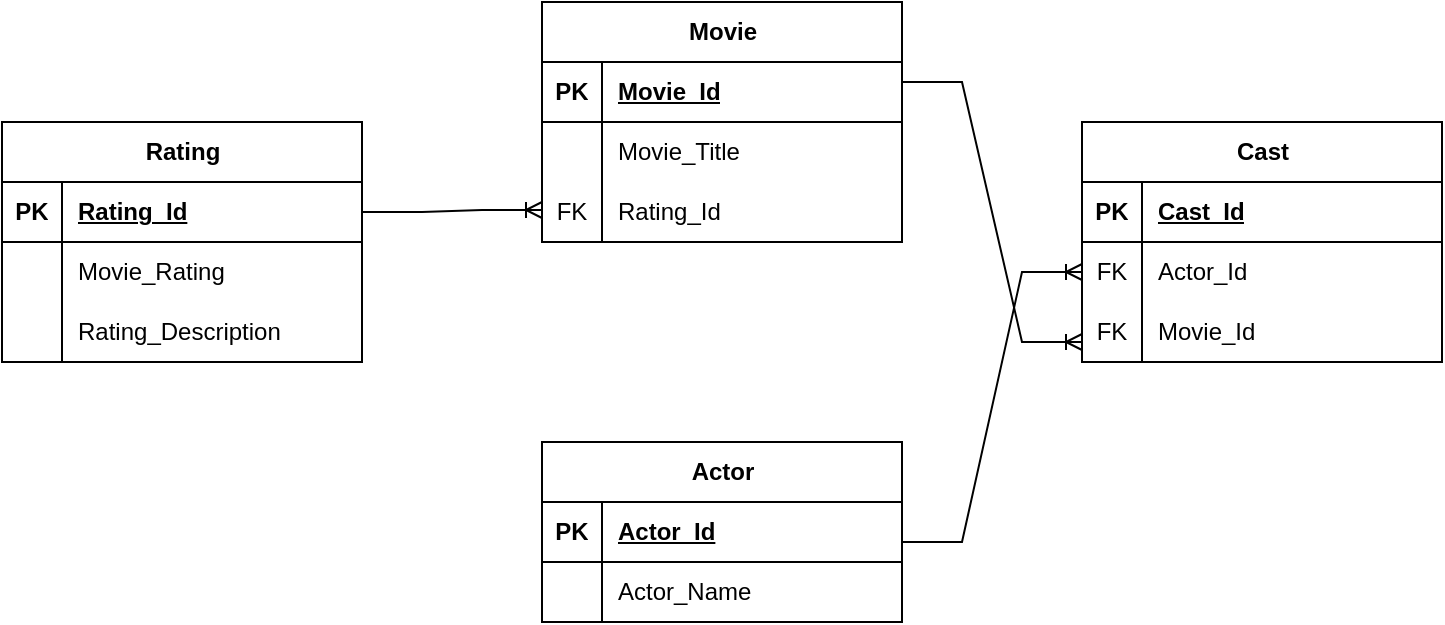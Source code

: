 <mxfile version="20.7.4" type="device" pages="2"><diagram id="2LFgY-o3Pl9jLR0I4NZH" name="Page-1"><mxGraphModel dx="1434" dy="1936" grid="1" gridSize="10" guides="1" tooltips="1" connect="1" arrows="1" fold="1" page="1" pageScale="1" pageWidth="850" pageHeight="1100" math="0" shadow="0"><root><mxCell id="0"/><mxCell id="1" parent="0"/><mxCell id="nMGweJKx_s3uhgnjc8X6-481" value="Movie" style="shape=table;startSize=30;container=1;collapsible=1;childLayout=tableLayout;fixedRows=1;rowLines=0;fontStyle=1;align=center;resizeLast=1;strokeColor=default;fontFamily=Helvetica;fontSize=12;fontColor=default;fillColor=none;html=1;" parent="1" vertex="1"><mxGeometry x="340" y="-740" width="180" height="120" as="geometry"/></mxCell><mxCell id="nMGweJKx_s3uhgnjc8X6-482" value="" style="shape=tableRow;horizontal=0;startSize=0;swimlaneHead=0;swimlaneBody=0;fillColor=none;collapsible=0;dropTarget=0;points=[[0,0.5],[1,0.5]];portConstraint=eastwest;top=0;left=0;right=0;bottom=1;strokeColor=default;fontFamily=Helvetica;fontSize=12;fontColor=default;html=1;" parent="nMGweJKx_s3uhgnjc8X6-481" vertex="1"><mxGeometry y="30" width="180" height="30" as="geometry"/></mxCell><mxCell id="nMGweJKx_s3uhgnjc8X6-483" value="PK" style="shape=partialRectangle;connectable=0;fillColor=none;top=0;left=0;bottom=0;right=0;fontStyle=1;overflow=hidden;strokeColor=default;fontFamily=Helvetica;fontSize=12;fontColor=default;html=1;" parent="nMGweJKx_s3uhgnjc8X6-482" vertex="1"><mxGeometry width="30" height="30" as="geometry"><mxRectangle width="30" height="30" as="alternateBounds"/></mxGeometry></mxCell><mxCell id="nMGweJKx_s3uhgnjc8X6-484" value="Movie_Id" style="shape=partialRectangle;connectable=0;fillColor=none;top=0;left=0;bottom=0;right=0;align=left;spacingLeft=6;fontStyle=5;overflow=hidden;strokeColor=default;fontFamily=Helvetica;fontSize=12;fontColor=default;html=1;" parent="nMGweJKx_s3uhgnjc8X6-482" vertex="1"><mxGeometry x="30" width="150" height="30" as="geometry"><mxRectangle width="150" height="30" as="alternateBounds"/></mxGeometry></mxCell><mxCell id="nMGweJKx_s3uhgnjc8X6-485" value="" style="shape=tableRow;horizontal=0;startSize=0;swimlaneHead=0;swimlaneBody=0;fillColor=none;collapsible=0;dropTarget=0;points=[[0,0.5],[1,0.5]];portConstraint=eastwest;top=0;left=0;right=0;bottom=0;strokeColor=default;fontFamily=Helvetica;fontSize=12;fontColor=default;html=1;" parent="nMGweJKx_s3uhgnjc8X6-481" vertex="1"><mxGeometry y="60" width="180" height="30" as="geometry"/></mxCell><mxCell id="nMGweJKx_s3uhgnjc8X6-486" value="" style="shape=partialRectangle;connectable=0;fillColor=none;top=0;left=0;bottom=0;right=0;editable=1;overflow=hidden;strokeColor=default;fontFamily=Helvetica;fontSize=12;fontColor=default;html=1;" parent="nMGweJKx_s3uhgnjc8X6-485" vertex="1"><mxGeometry width="30" height="30" as="geometry"><mxRectangle width="30" height="30" as="alternateBounds"/></mxGeometry></mxCell><mxCell id="nMGweJKx_s3uhgnjc8X6-487" value="Movie_Title" style="shape=partialRectangle;connectable=0;fillColor=none;top=0;left=0;bottom=0;right=0;align=left;spacingLeft=6;overflow=hidden;strokeColor=default;fontFamily=Helvetica;fontSize=12;fontColor=default;html=1;" parent="nMGweJKx_s3uhgnjc8X6-485" vertex="1"><mxGeometry x="30" width="150" height="30" as="geometry"><mxRectangle width="150" height="30" as="alternateBounds"/></mxGeometry></mxCell><mxCell id="nMGweJKx_s3uhgnjc8X6-491" value="" style="shape=tableRow;horizontal=0;startSize=0;swimlaneHead=0;swimlaneBody=0;fillColor=none;collapsible=0;dropTarget=0;points=[[0,0.5],[1,0.5]];portConstraint=eastwest;top=0;left=0;right=0;bottom=0;strokeColor=default;fontFamily=Helvetica;fontSize=12;fontColor=default;html=1;" parent="nMGweJKx_s3uhgnjc8X6-481" vertex="1"><mxGeometry y="90" width="180" height="30" as="geometry"/></mxCell><mxCell id="nMGweJKx_s3uhgnjc8X6-492" value="FK" style="shape=partialRectangle;connectable=0;fillColor=none;top=0;left=0;bottom=0;right=0;editable=1;overflow=hidden;strokeColor=default;fontFamily=Helvetica;fontSize=12;fontColor=default;html=1;" parent="nMGweJKx_s3uhgnjc8X6-491" vertex="1"><mxGeometry width="30" height="30" as="geometry"><mxRectangle width="30" height="30" as="alternateBounds"/></mxGeometry></mxCell><mxCell id="nMGweJKx_s3uhgnjc8X6-493" value="Rating_Id" style="shape=partialRectangle;connectable=0;fillColor=none;top=0;left=0;bottom=0;right=0;align=left;spacingLeft=6;overflow=hidden;strokeColor=default;fontFamily=Helvetica;fontSize=12;fontColor=default;html=1;" parent="nMGweJKx_s3uhgnjc8X6-491" vertex="1"><mxGeometry x="30" width="150" height="30" as="geometry"><mxRectangle width="150" height="30" as="alternateBounds"/></mxGeometry></mxCell><mxCell id="nMGweJKx_s3uhgnjc8X6-500" value="Rating" style="shape=table;startSize=30;container=1;collapsible=1;childLayout=tableLayout;fixedRows=1;rowLines=0;fontStyle=1;align=center;resizeLast=1;strokeColor=default;fontFamily=Helvetica;fontSize=12;fontColor=default;fillColor=none;html=1;" parent="1" vertex="1"><mxGeometry x="70" y="-680" width="180" height="120" as="geometry"/></mxCell><mxCell id="nMGweJKx_s3uhgnjc8X6-501" value="" style="shape=tableRow;horizontal=0;startSize=0;swimlaneHead=0;swimlaneBody=0;fillColor=none;collapsible=0;dropTarget=0;points=[[0,0.5],[1,0.5]];portConstraint=eastwest;top=0;left=0;right=0;bottom=1;strokeColor=default;fontFamily=Helvetica;fontSize=12;fontColor=default;html=1;" parent="nMGweJKx_s3uhgnjc8X6-500" vertex="1"><mxGeometry y="30" width="180" height="30" as="geometry"/></mxCell><mxCell id="nMGweJKx_s3uhgnjc8X6-502" value="PK" style="shape=partialRectangle;connectable=0;fillColor=none;top=0;left=0;bottom=0;right=0;fontStyle=1;overflow=hidden;strokeColor=default;fontFamily=Helvetica;fontSize=12;fontColor=default;html=1;" parent="nMGweJKx_s3uhgnjc8X6-501" vertex="1"><mxGeometry width="30" height="30" as="geometry"><mxRectangle width="30" height="30" as="alternateBounds"/></mxGeometry></mxCell><mxCell id="nMGweJKx_s3uhgnjc8X6-503" value="Rating_Id" style="shape=partialRectangle;connectable=0;fillColor=none;top=0;left=0;bottom=0;right=0;align=left;spacingLeft=6;fontStyle=5;overflow=hidden;strokeColor=default;fontFamily=Helvetica;fontSize=12;fontColor=default;html=1;" parent="nMGweJKx_s3uhgnjc8X6-501" vertex="1"><mxGeometry x="30" width="150" height="30" as="geometry"><mxRectangle width="150" height="30" as="alternateBounds"/></mxGeometry></mxCell><mxCell id="nMGweJKx_s3uhgnjc8X6-504" value="" style="shape=tableRow;horizontal=0;startSize=0;swimlaneHead=0;swimlaneBody=0;fillColor=none;collapsible=0;dropTarget=0;points=[[0,0.5],[1,0.5]];portConstraint=eastwest;top=0;left=0;right=0;bottom=0;strokeColor=default;fontFamily=Helvetica;fontSize=12;fontColor=default;html=1;" parent="nMGweJKx_s3uhgnjc8X6-500" vertex="1"><mxGeometry y="60" width="180" height="30" as="geometry"/></mxCell><mxCell id="nMGweJKx_s3uhgnjc8X6-505" value="" style="shape=partialRectangle;connectable=0;fillColor=none;top=0;left=0;bottom=0;right=0;editable=1;overflow=hidden;strokeColor=default;fontFamily=Helvetica;fontSize=12;fontColor=default;html=1;" parent="nMGweJKx_s3uhgnjc8X6-504" vertex="1"><mxGeometry width="30" height="30" as="geometry"><mxRectangle width="30" height="30" as="alternateBounds"/></mxGeometry></mxCell><mxCell id="nMGweJKx_s3uhgnjc8X6-506" value="Movie_Rating" style="shape=partialRectangle;connectable=0;fillColor=none;top=0;left=0;bottom=0;right=0;align=left;spacingLeft=6;overflow=hidden;strokeColor=default;fontFamily=Helvetica;fontSize=12;fontColor=default;html=1;" parent="nMGweJKx_s3uhgnjc8X6-504" vertex="1"><mxGeometry x="30" width="150" height="30" as="geometry"><mxRectangle width="150" height="30" as="alternateBounds"/></mxGeometry></mxCell><mxCell id="DklY5SLrT75CL_Xu3br6-7" style="shape=tableRow;horizontal=0;startSize=0;swimlaneHead=0;swimlaneBody=0;fillColor=none;collapsible=0;dropTarget=0;points=[[0,0.5],[1,0.5]];portConstraint=eastwest;top=0;left=0;right=0;bottom=0;strokeColor=default;fontFamily=Helvetica;fontSize=12;fontColor=default;html=1;" vertex="1" parent="nMGweJKx_s3uhgnjc8X6-500"><mxGeometry y="90" width="180" height="30" as="geometry"/></mxCell><mxCell id="DklY5SLrT75CL_Xu3br6-8" style="shape=partialRectangle;connectable=0;fillColor=none;top=0;left=0;bottom=0;right=0;editable=1;overflow=hidden;strokeColor=default;fontFamily=Helvetica;fontSize=12;fontColor=default;html=1;" vertex="1" parent="DklY5SLrT75CL_Xu3br6-7"><mxGeometry width="30" height="30" as="geometry"><mxRectangle width="30" height="30" as="alternateBounds"/></mxGeometry></mxCell><mxCell id="DklY5SLrT75CL_Xu3br6-9" value="Rating_Description" style="shape=partialRectangle;connectable=0;fillColor=none;top=0;left=0;bottom=0;right=0;align=left;spacingLeft=6;overflow=hidden;strokeColor=default;fontFamily=Helvetica;fontSize=12;fontColor=default;html=1;" vertex="1" parent="DklY5SLrT75CL_Xu3br6-7"><mxGeometry x="30" width="150" height="30" as="geometry"><mxRectangle width="150" height="30" as="alternateBounds"/></mxGeometry></mxCell><mxCell id="rwPrcoOE5ZmgTSc_wHCy-1" value="Actor" style="shape=table;startSize=30;container=1;collapsible=1;childLayout=tableLayout;fixedRows=1;rowLines=0;fontStyle=1;align=center;resizeLast=1;strokeColor=default;fontFamily=Helvetica;fontSize=12;fontColor=default;fillColor=none;html=1;" vertex="1" parent="1"><mxGeometry x="340" y="-520" width="180" height="90" as="geometry"/></mxCell><mxCell id="rwPrcoOE5ZmgTSc_wHCy-2" value="" style="shape=tableRow;horizontal=0;startSize=0;swimlaneHead=0;swimlaneBody=0;fillColor=none;collapsible=0;dropTarget=0;points=[[0,0.5],[1,0.5]];portConstraint=eastwest;top=0;left=0;right=0;bottom=1;strokeColor=default;fontFamily=Helvetica;fontSize=12;fontColor=default;html=1;" vertex="1" parent="rwPrcoOE5ZmgTSc_wHCy-1"><mxGeometry y="30" width="180" height="30" as="geometry"/></mxCell><mxCell id="rwPrcoOE5ZmgTSc_wHCy-3" value="PK" style="shape=partialRectangle;connectable=0;fillColor=none;top=0;left=0;bottom=0;right=0;fontStyle=1;overflow=hidden;strokeColor=default;fontFamily=Helvetica;fontSize=12;fontColor=default;html=1;" vertex="1" parent="rwPrcoOE5ZmgTSc_wHCy-2"><mxGeometry width="30" height="30" as="geometry"><mxRectangle width="30" height="30" as="alternateBounds"/></mxGeometry></mxCell><mxCell id="rwPrcoOE5ZmgTSc_wHCy-4" value="Actor_Id" style="shape=partialRectangle;connectable=0;fillColor=none;top=0;left=0;bottom=0;right=0;align=left;spacingLeft=6;fontStyle=5;overflow=hidden;strokeColor=default;fontFamily=Helvetica;fontSize=12;fontColor=default;html=1;" vertex="1" parent="rwPrcoOE5ZmgTSc_wHCy-2"><mxGeometry x="30" width="150" height="30" as="geometry"><mxRectangle width="150" height="30" as="alternateBounds"/></mxGeometry></mxCell><mxCell id="rwPrcoOE5ZmgTSc_wHCy-5" value="" style="shape=tableRow;horizontal=0;startSize=0;swimlaneHead=0;swimlaneBody=0;fillColor=none;collapsible=0;dropTarget=0;points=[[0,0.5],[1,0.5]];portConstraint=eastwest;top=0;left=0;right=0;bottom=0;strokeColor=default;fontFamily=Helvetica;fontSize=12;fontColor=default;html=1;" vertex="1" parent="rwPrcoOE5ZmgTSc_wHCy-1"><mxGeometry y="60" width="180" height="30" as="geometry"/></mxCell><mxCell id="rwPrcoOE5ZmgTSc_wHCy-6" value="" style="shape=partialRectangle;connectable=0;fillColor=none;top=0;left=0;bottom=0;right=0;editable=1;overflow=hidden;strokeColor=default;fontFamily=Helvetica;fontSize=12;fontColor=default;html=1;" vertex="1" parent="rwPrcoOE5ZmgTSc_wHCy-5"><mxGeometry width="30" height="30" as="geometry"><mxRectangle width="30" height="30" as="alternateBounds"/></mxGeometry></mxCell><mxCell id="rwPrcoOE5ZmgTSc_wHCy-7" value="Actor_Name" style="shape=partialRectangle;connectable=0;fillColor=none;top=0;left=0;bottom=0;right=0;align=left;spacingLeft=6;overflow=hidden;strokeColor=default;fontFamily=Helvetica;fontSize=12;fontColor=default;html=1;" vertex="1" parent="rwPrcoOE5ZmgTSc_wHCy-5"><mxGeometry x="30" width="150" height="30" as="geometry"><mxRectangle width="150" height="30" as="alternateBounds"/></mxGeometry></mxCell><mxCell id="rwPrcoOE5ZmgTSc_wHCy-11" value="Cast" style="shape=table;startSize=30;container=1;collapsible=1;childLayout=tableLayout;fixedRows=1;rowLines=0;fontStyle=1;align=center;resizeLast=1;strokeColor=default;fontFamily=Helvetica;fontSize=12;fontColor=default;fillColor=none;html=1;" vertex="1" parent="1"><mxGeometry x="610" y="-680" width="180" height="120" as="geometry"/></mxCell><mxCell id="rwPrcoOE5ZmgTSc_wHCy-12" value="" style="shape=tableRow;horizontal=0;startSize=0;swimlaneHead=0;swimlaneBody=0;fillColor=none;collapsible=0;dropTarget=0;points=[[0,0.5],[1,0.5]];portConstraint=eastwest;top=0;left=0;right=0;bottom=1;strokeColor=default;fontFamily=Helvetica;fontSize=12;fontColor=default;html=1;" vertex="1" parent="rwPrcoOE5ZmgTSc_wHCy-11"><mxGeometry y="30" width="180" height="30" as="geometry"/></mxCell><mxCell id="rwPrcoOE5ZmgTSc_wHCy-13" value="PK" style="shape=partialRectangle;connectable=0;fillColor=none;top=0;left=0;bottom=0;right=0;fontStyle=1;overflow=hidden;strokeColor=default;fontFamily=Helvetica;fontSize=12;fontColor=default;html=1;" vertex="1" parent="rwPrcoOE5ZmgTSc_wHCy-12"><mxGeometry width="30" height="30" as="geometry"><mxRectangle width="30" height="30" as="alternateBounds"/></mxGeometry></mxCell><mxCell id="rwPrcoOE5ZmgTSc_wHCy-14" value="Cast_Id" style="shape=partialRectangle;connectable=0;fillColor=none;top=0;left=0;bottom=0;right=0;align=left;spacingLeft=6;fontStyle=5;overflow=hidden;strokeColor=default;fontFamily=Helvetica;fontSize=12;fontColor=default;html=1;" vertex="1" parent="rwPrcoOE5ZmgTSc_wHCy-12"><mxGeometry x="30" width="150" height="30" as="geometry"><mxRectangle width="150" height="30" as="alternateBounds"/></mxGeometry></mxCell><mxCell id="rwPrcoOE5ZmgTSc_wHCy-15" value="" style="shape=tableRow;horizontal=0;startSize=0;swimlaneHead=0;swimlaneBody=0;fillColor=none;collapsible=0;dropTarget=0;points=[[0,0.5],[1,0.5]];portConstraint=eastwest;top=0;left=0;right=0;bottom=0;strokeColor=default;fontFamily=Helvetica;fontSize=12;fontColor=default;html=1;" vertex="1" parent="rwPrcoOE5ZmgTSc_wHCy-11"><mxGeometry y="60" width="180" height="30" as="geometry"/></mxCell><mxCell id="rwPrcoOE5ZmgTSc_wHCy-16" value="FK" style="shape=partialRectangle;connectable=0;fillColor=none;top=0;left=0;bottom=0;right=0;editable=1;overflow=hidden;strokeColor=default;fontFamily=Helvetica;fontSize=12;fontColor=default;html=1;" vertex="1" parent="rwPrcoOE5ZmgTSc_wHCy-15"><mxGeometry width="30" height="30" as="geometry"><mxRectangle width="30" height="30" as="alternateBounds"/></mxGeometry></mxCell><mxCell id="rwPrcoOE5ZmgTSc_wHCy-17" value="Actor_Id" style="shape=partialRectangle;connectable=0;fillColor=none;top=0;left=0;bottom=0;right=0;align=left;spacingLeft=6;overflow=hidden;strokeColor=default;fontFamily=Helvetica;fontSize=12;fontColor=default;html=1;" vertex="1" parent="rwPrcoOE5ZmgTSc_wHCy-15"><mxGeometry x="30" width="150" height="30" as="geometry"><mxRectangle width="150" height="30" as="alternateBounds"/></mxGeometry></mxCell><mxCell id="rwPrcoOE5ZmgTSc_wHCy-24" style="shape=tableRow;horizontal=0;startSize=0;swimlaneHead=0;swimlaneBody=0;fillColor=none;collapsible=0;dropTarget=0;points=[[0,0.5],[1,0.5]];portConstraint=eastwest;top=0;left=0;right=0;bottom=0;strokeColor=default;fontFamily=Helvetica;fontSize=12;fontColor=default;html=1;" vertex="1" parent="rwPrcoOE5ZmgTSc_wHCy-11"><mxGeometry y="90" width="180" height="30" as="geometry"/></mxCell><mxCell id="rwPrcoOE5ZmgTSc_wHCy-25" value="FK" style="shape=partialRectangle;connectable=0;fillColor=none;top=0;left=0;bottom=0;right=0;editable=1;overflow=hidden;strokeColor=default;fontFamily=Helvetica;fontSize=12;fontColor=default;html=1;" vertex="1" parent="rwPrcoOE5ZmgTSc_wHCy-24"><mxGeometry width="30" height="30" as="geometry"><mxRectangle width="30" height="30" as="alternateBounds"/></mxGeometry></mxCell><mxCell id="rwPrcoOE5ZmgTSc_wHCy-26" value="Movie_Id" style="shape=partialRectangle;connectable=0;fillColor=none;top=0;left=0;bottom=0;right=0;align=left;spacingLeft=6;overflow=hidden;strokeColor=default;fontFamily=Helvetica;fontSize=12;fontColor=default;html=1;" vertex="1" parent="rwPrcoOE5ZmgTSc_wHCy-24"><mxGeometry x="30" width="150" height="30" as="geometry"><mxRectangle width="150" height="30" as="alternateBounds"/></mxGeometry></mxCell><mxCell id="owz6mZjTrx61p3FQ9Z9I-1" value="" style="edgeStyle=entityRelationEdgeStyle;fontSize=12;html=1;endArrow=ERoneToMany;rounded=0;" edge="1" parent="1" source="nMGweJKx_s3uhgnjc8X6-501"><mxGeometry width="100" height="100" relative="1" as="geometry"><mxPoint x="250" y="-570" as="sourcePoint"/><mxPoint x="340" y="-636" as="targetPoint"/></mxGeometry></mxCell><mxCell id="owz6mZjTrx61p3FQ9Z9I-2" value="" style="edgeStyle=entityRelationEdgeStyle;fontSize=12;html=1;endArrow=ERoneToMany;rounded=0;entryX=0;entryY=0.5;entryDx=0;entryDy=0;" edge="1" parent="1" target="rwPrcoOE5ZmgTSc_wHCy-15"><mxGeometry width="100" height="100" relative="1" as="geometry"><mxPoint x="520" y="-470" as="sourcePoint"/><mxPoint x="620" y="-570" as="targetPoint"/></mxGeometry></mxCell><mxCell id="owz6mZjTrx61p3FQ9Z9I-3" value="" style="edgeStyle=entityRelationEdgeStyle;fontSize=12;html=1;endArrow=ERoneToMany;rounded=0;" edge="1" parent="1"><mxGeometry width="100" height="100" relative="1" as="geometry"><mxPoint x="520" y="-700" as="sourcePoint"/><mxPoint x="610" y="-570" as="targetPoint"/></mxGeometry></mxCell></root></mxGraphModel></diagram><diagram id="y24UNY7oQDy8GuFZisVA" name="Page-2"><mxGraphModel dx="1434" dy="1936" grid="1" gridSize="10" guides="1" tooltips="1" connect="1" arrows="1" fold="1" page="1" pageScale="1" pageWidth="850" pageHeight="1100" math="0" shadow="0"><root><mxCell id="0"/><mxCell id="1" parent="0"/><mxCell id="tWaIJiYoa8YOGAQO4o6a-1" value="Title" style="shape=table;startSize=30;container=1;collapsible=0;childLayout=tableLayout;fixedRows=1;rowLines=0;fontStyle=1;" vertex="1" parent="1"><mxGeometry x="80" y="-1080" width="180" height="1190" as="geometry"/></mxCell><mxCell id="tWaIJiYoa8YOGAQO4o6a-2" value="" style="shape=tableRow;horizontal=0;startSize=0;swimlaneHead=0;swimlaneBody=0;top=0;left=0;bottom=0;right=0;collapsible=0;dropTarget=0;fillColor=none;points=[[0,0.5],[1,0.5]];portConstraint=eastwest;" vertex="1" parent="tWaIJiYoa8YOGAQO4o6a-1"><mxGeometry y="30" width="180" height="30" as="geometry"/></mxCell><mxCell id="tWaIJiYoa8YOGAQO4o6a-3" value="1" style="shape=partialRectangle;html=1;whiteSpace=wrap;connectable=0;fillColor=none;top=0;left=0;bottom=0;right=0;overflow=hidden;pointerEvents=1;" vertex="1" parent="tWaIJiYoa8YOGAQO4o6a-2"><mxGeometry width="40" height="30" as="geometry"><mxRectangle width="40" height="30" as="alternateBounds"/></mxGeometry></mxCell><mxCell id="tWaIJiYoa8YOGAQO4o6a-4" value="Iron Man" style="shape=partialRectangle;html=1;whiteSpace=wrap;connectable=0;fillColor=none;top=0;left=0;bottom=0;right=0;align=left;spacingLeft=6;overflow=hidden;" vertex="1" parent="tWaIJiYoa8YOGAQO4o6a-2"><mxGeometry x="40" width="140" height="30" as="geometry"><mxRectangle width="140" height="30" as="alternateBounds"/></mxGeometry></mxCell><mxCell id="tWaIJiYoa8YOGAQO4o6a-5" value="" style="shape=tableRow;horizontal=0;startSize=0;swimlaneHead=0;swimlaneBody=0;top=0;left=0;bottom=0;right=0;collapsible=0;dropTarget=0;fillColor=none;points=[[0,0.5],[1,0.5]];portConstraint=eastwest;" vertex="1" parent="tWaIJiYoa8YOGAQO4o6a-1"><mxGeometry y="60" width="180" height="30" as="geometry"/></mxCell><mxCell id="tWaIJiYoa8YOGAQO4o6a-6" value="2" style="shape=partialRectangle;html=1;whiteSpace=wrap;connectable=0;fillColor=none;top=0;left=0;bottom=0;right=0;overflow=hidden;" vertex="1" parent="tWaIJiYoa8YOGAQO4o6a-5"><mxGeometry width="40" height="30" as="geometry"><mxRectangle width="40" height="30" as="alternateBounds"/></mxGeometry></mxCell><mxCell id="tWaIJiYoa8YOGAQO4o6a-7" value="The Incredible Hulk" style="shape=partialRectangle;html=1;whiteSpace=wrap;connectable=0;fillColor=none;top=0;left=0;bottom=0;right=0;align=left;spacingLeft=6;overflow=hidden;" vertex="1" parent="tWaIJiYoa8YOGAQO4o6a-5"><mxGeometry x="40" width="140" height="30" as="geometry"><mxRectangle width="140" height="30" as="alternateBounds"/></mxGeometry></mxCell><mxCell id="tWaIJiYoa8YOGAQO4o6a-8" value="" style="shape=tableRow;horizontal=0;startSize=0;swimlaneHead=0;swimlaneBody=0;top=0;left=0;bottom=0;right=0;collapsible=0;dropTarget=0;fillColor=none;points=[[0,0.5],[1,0.5]];portConstraint=eastwest;" vertex="1" parent="tWaIJiYoa8YOGAQO4o6a-1"><mxGeometry y="90" width="180" height="30" as="geometry"/></mxCell><mxCell id="tWaIJiYoa8YOGAQO4o6a-9" value="3" style="shape=partialRectangle;html=1;whiteSpace=wrap;connectable=0;fillColor=none;top=0;left=0;bottom=0;right=0;overflow=hidden;" vertex="1" parent="tWaIJiYoa8YOGAQO4o6a-8"><mxGeometry width="40" height="30" as="geometry"><mxRectangle width="40" height="30" as="alternateBounds"/></mxGeometry></mxCell><mxCell id="tWaIJiYoa8YOGAQO4o6a-10" value="Iron Man 2" style="shape=partialRectangle;html=1;whiteSpace=wrap;connectable=0;fillColor=none;top=0;left=0;bottom=0;right=0;align=left;spacingLeft=6;overflow=hidden;" vertex="1" parent="tWaIJiYoa8YOGAQO4o6a-8"><mxGeometry x="40" width="140" height="30" as="geometry"><mxRectangle width="140" height="30" as="alternateBounds"/></mxGeometry></mxCell><mxCell id="tWaIJiYoa8YOGAQO4o6a-11" value="" style="shape=tableRow;horizontal=0;startSize=0;swimlaneHead=0;swimlaneBody=0;top=0;left=0;bottom=0;right=0;collapsible=0;dropTarget=0;fillColor=none;points=[[0,0.5],[1,0.5]];portConstraint=eastwest;" vertex="1" parent="tWaIJiYoa8YOGAQO4o6a-1"><mxGeometry y="120" width="180" height="30" as="geometry"/></mxCell><mxCell id="tWaIJiYoa8YOGAQO4o6a-12" value="4" style="shape=partialRectangle;html=1;whiteSpace=wrap;connectable=0;fillColor=none;top=0;left=0;bottom=0;right=0;overflow=hidden;" vertex="1" parent="tWaIJiYoa8YOGAQO4o6a-11"><mxGeometry width="40" height="30" as="geometry"><mxRectangle width="40" height="30" as="alternateBounds"/></mxGeometry></mxCell><mxCell id="tWaIJiYoa8YOGAQO4o6a-13" value="Thor" style="shape=partialRectangle;html=1;whiteSpace=wrap;connectable=0;fillColor=none;top=0;left=0;bottom=0;right=0;align=left;spacingLeft=6;overflow=hidden;" vertex="1" parent="tWaIJiYoa8YOGAQO4o6a-11"><mxGeometry x="40" width="140" height="30" as="geometry"><mxRectangle width="140" height="30" as="alternateBounds"/></mxGeometry></mxCell><mxCell id="tWaIJiYoa8YOGAQO4o6a-14" value="" style="shape=tableRow;horizontal=0;startSize=0;swimlaneHead=0;swimlaneBody=0;top=0;left=0;bottom=0;right=0;collapsible=0;dropTarget=0;fillColor=none;points=[[0,0.5],[1,0.5]];portConstraint=eastwest;" vertex="1" parent="tWaIJiYoa8YOGAQO4o6a-1"><mxGeometry y="150" width="180" height="30" as="geometry"/></mxCell><mxCell id="tWaIJiYoa8YOGAQO4o6a-15" value="5" style="shape=partialRectangle;html=1;whiteSpace=wrap;connectable=0;fillColor=none;top=0;left=0;bottom=0;right=0;overflow=hidden;" vertex="1" parent="tWaIJiYoa8YOGAQO4o6a-14"><mxGeometry width="40" height="30" as="geometry"><mxRectangle width="40" height="30" as="alternateBounds"/></mxGeometry></mxCell><mxCell id="tWaIJiYoa8YOGAQO4o6a-16" value="Captain America: The First Avenger" style="shape=partialRectangle;html=1;whiteSpace=wrap;connectable=0;fillColor=none;top=0;left=0;bottom=0;right=0;align=left;spacingLeft=6;overflow=hidden;" vertex="1" parent="tWaIJiYoa8YOGAQO4o6a-14"><mxGeometry x="40" width="140" height="30" as="geometry"><mxRectangle width="140" height="30" as="alternateBounds"/></mxGeometry></mxCell><mxCell id="tWaIJiYoa8YOGAQO4o6a-17" value="" style="shape=tableRow;horizontal=0;startSize=0;swimlaneHead=0;swimlaneBody=0;top=0;left=0;bottom=0;right=0;collapsible=0;dropTarget=0;fillColor=none;points=[[0,0.5],[1,0.5]];portConstraint=eastwest;" vertex="1" parent="tWaIJiYoa8YOGAQO4o6a-1"><mxGeometry y="180" width="180" height="30" as="geometry"/></mxCell><mxCell id="tWaIJiYoa8YOGAQO4o6a-18" value="7" style="shape=partialRectangle;html=1;whiteSpace=wrap;connectable=0;fillColor=none;top=0;left=0;bottom=0;right=0;overflow=hidden;" vertex="1" parent="tWaIJiYoa8YOGAQO4o6a-17"><mxGeometry width="40" height="30" as="geometry"><mxRectangle width="40" height="30" as="alternateBounds"/></mxGeometry></mxCell><mxCell id="tWaIJiYoa8YOGAQO4o6a-19" value="The Avengers" style="shape=partialRectangle;html=1;whiteSpace=wrap;connectable=0;fillColor=none;top=0;left=0;bottom=0;right=0;align=left;spacingLeft=6;overflow=hidden;" vertex="1" parent="tWaIJiYoa8YOGAQO4o6a-17"><mxGeometry x="40" width="140" height="30" as="geometry"><mxRectangle width="140" height="30" as="alternateBounds"/></mxGeometry></mxCell><mxCell id="tWaIJiYoa8YOGAQO4o6a-20" value="" style="shape=tableRow;horizontal=0;startSize=0;swimlaneHead=0;swimlaneBody=0;top=0;left=0;bottom=0;right=0;collapsible=0;dropTarget=0;fillColor=none;points=[[0,0.5],[1,0.5]];portConstraint=eastwest;" vertex="1" parent="tWaIJiYoa8YOGAQO4o6a-1"><mxGeometry y="210" width="180" height="30" as="geometry"/></mxCell><mxCell id="tWaIJiYoa8YOGAQO4o6a-21" value="8" style="shape=partialRectangle;html=1;whiteSpace=wrap;connectable=0;fillColor=none;top=0;left=0;bottom=0;right=0;overflow=hidden;" vertex="1" parent="tWaIJiYoa8YOGAQO4o6a-20"><mxGeometry width="40" height="30" as="geometry"><mxRectangle width="40" height="30" as="alternateBounds"/></mxGeometry></mxCell><mxCell id="tWaIJiYoa8YOGAQO4o6a-22" value="Iron Man 3" style="shape=partialRectangle;html=1;whiteSpace=wrap;connectable=0;fillColor=none;top=0;left=0;bottom=0;right=0;align=left;spacingLeft=6;overflow=hidden;" vertex="1" parent="tWaIJiYoa8YOGAQO4o6a-20"><mxGeometry x="40" width="140" height="30" as="geometry"><mxRectangle width="140" height="30" as="alternateBounds"/></mxGeometry></mxCell><mxCell id="tWaIJiYoa8YOGAQO4o6a-23" value="" style="shape=tableRow;horizontal=0;startSize=0;swimlaneHead=0;swimlaneBody=0;top=0;left=0;bottom=0;right=0;collapsible=0;dropTarget=0;fillColor=none;points=[[0,0.5],[1,0.5]];portConstraint=eastwest;" vertex="1" parent="tWaIJiYoa8YOGAQO4o6a-1"><mxGeometry y="240" width="180" height="30" as="geometry"/></mxCell><mxCell id="tWaIJiYoa8YOGAQO4o6a-24" value="9" style="shape=partialRectangle;html=1;whiteSpace=wrap;connectable=0;fillColor=none;top=0;left=0;bottom=0;right=0;overflow=hidden;" vertex="1" parent="tWaIJiYoa8YOGAQO4o6a-23"><mxGeometry width="40" height="30" as="geometry"><mxRectangle width="40" height="30" as="alternateBounds"/></mxGeometry></mxCell><mxCell id="tWaIJiYoa8YOGAQO4o6a-25" value="Thor: The Dark World" style="shape=partialRectangle;html=1;whiteSpace=wrap;connectable=0;fillColor=none;top=0;left=0;bottom=0;right=0;align=left;spacingLeft=6;overflow=hidden;" vertex="1" parent="tWaIJiYoa8YOGAQO4o6a-23"><mxGeometry x="40" width="140" height="30" as="geometry"><mxRectangle width="140" height="30" as="alternateBounds"/></mxGeometry></mxCell><mxCell id="tWaIJiYoa8YOGAQO4o6a-26" value="" style="shape=tableRow;horizontal=0;startSize=0;swimlaneHead=0;swimlaneBody=0;top=0;left=0;bottom=0;right=0;collapsible=0;dropTarget=0;fillColor=none;points=[[0,0.5],[1,0.5]];portConstraint=eastwest;" vertex="1" parent="tWaIJiYoa8YOGAQO4o6a-1"><mxGeometry y="270" width="180" height="30" as="geometry"/></mxCell><mxCell id="tWaIJiYoa8YOGAQO4o6a-27" value="10" style="shape=partialRectangle;html=1;whiteSpace=wrap;connectable=0;fillColor=none;top=0;left=0;bottom=0;right=0;overflow=hidden;" vertex="1" parent="tWaIJiYoa8YOGAQO4o6a-26"><mxGeometry width="40" height="30" as="geometry"><mxRectangle width="40" height="30" as="alternateBounds"/></mxGeometry></mxCell><mxCell id="tWaIJiYoa8YOGAQO4o6a-28" value="Captain America: The Winter Soldier" style="shape=partialRectangle;html=1;whiteSpace=wrap;connectable=0;fillColor=none;top=0;left=0;bottom=0;right=0;align=left;spacingLeft=6;overflow=hidden;" vertex="1" parent="tWaIJiYoa8YOGAQO4o6a-26"><mxGeometry x="40" width="140" height="30" as="geometry"><mxRectangle width="140" height="30" as="alternateBounds"/></mxGeometry></mxCell><mxCell id="tWaIJiYoa8YOGAQO4o6a-29" value="" style="shape=tableRow;horizontal=0;startSize=0;swimlaneHead=0;swimlaneBody=0;top=0;left=0;bottom=0;right=0;collapsible=0;dropTarget=0;fillColor=none;points=[[0,0.5],[1,0.5]];portConstraint=eastwest;" vertex="1" parent="tWaIJiYoa8YOGAQO4o6a-1"><mxGeometry y="300" width="180" height="30" as="geometry"/></mxCell><mxCell id="tWaIJiYoa8YOGAQO4o6a-30" value="11" style="shape=partialRectangle;html=1;whiteSpace=wrap;connectable=0;fillColor=none;top=0;left=0;bottom=0;right=0;overflow=hidden;" vertex="1" parent="tWaIJiYoa8YOGAQO4o6a-29"><mxGeometry width="40" height="30" as="geometry"><mxRectangle width="40" height="30" as="alternateBounds"/></mxGeometry></mxCell><mxCell id="tWaIJiYoa8YOGAQO4o6a-31" value="The Guardians of the Galaxy" style="shape=partialRectangle;html=1;whiteSpace=wrap;connectable=0;fillColor=none;top=0;left=0;bottom=0;right=0;align=left;spacingLeft=6;overflow=hidden;" vertex="1" parent="tWaIJiYoa8YOGAQO4o6a-29"><mxGeometry x="40" width="140" height="30" as="geometry"><mxRectangle width="140" height="30" as="alternateBounds"/></mxGeometry></mxCell><mxCell id="tWaIJiYoa8YOGAQO4o6a-32" value="" style="shape=tableRow;horizontal=0;startSize=0;swimlaneHead=0;swimlaneBody=0;top=0;left=0;bottom=0;right=0;collapsible=0;dropTarget=0;fillColor=none;points=[[0,0.5],[1,0.5]];portConstraint=eastwest;" vertex="1" parent="tWaIJiYoa8YOGAQO4o6a-1"><mxGeometry y="330" width="180" height="30" as="geometry"/></mxCell><mxCell id="tWaIJiYoa8YOGAQO4o6a-33" value="12" style="shape=partialRectangle;html=1;whiteSpace=wrap;connectable=0;fillColor=none;top=0;left=0;bottom=0;right=0;overflow=hidden;" vertex="1" parent="tWaIJiYoa8YOGAQO4o6a-32"><mxGeometry width="40" height="30" as="geometry"><mxRectangle width="40" height="30" as="alternateBounds"/></mxGeometry></mxCell><mxCell id="tWaIJiYoa8YOGAQO4o6a-34" value="Avengers: Age of Ultron" style="shape=partialRectangle;html=1;whiteSpace=wrap;connectable=0;fillColor=none;top=0;left=0;bottom=0;right=0;align=left;spacingLeft=6;overflow=hidden;" vertex="1" parent="tWaIJiYoa8YOGAQO4o6a-32"><mxGeometry x="40" width="140" height="30" as="geometry"><mxRectangle width="140" height="30" as="alternateBounds"/></mxGeometry></mxCell><mxCell id="tWaIJiYoa8YOGAQO4o6a-35" value="" style="shape=tableRow;horizontal=0;startSize=0;swimlaneHead=0;swimlaneBody=0;top=0;left=0;bottom=0;right=0;collapsible=0;dropTarget=0;fillColor=none;points=[[0,0.5],[1,0.5]];portConstraint=eastwest;" vertex="1" parent="tWaIJiYoa8YOGAQO4o6a-1"><mxGeometry y="360" width="180" height="30" as="geometry"/></mxCell><mxCell id="tWaIJiYoa8YOGAQO4o6a-36" value="13" style="shape=partialRectangle;html=1;whiteSpace=wrap;connectable=0;fillColor=none;top=0;left=0;bottom=0;right=0;overflow=hidden;" vertex="1" parent="tWaIJiYoa8YOGAQO4o6a-35"><mxGeometry width="40" height="30" as="geometry"><mxRectangle width="40" height="30" as="alternateBounds"/></mxGeometry></mxCell><mxCell id="tWaIJiYoa8YOGAQO4o6a-37" value="Ant-Man" style="shape=partialRectangle;html=1;whiteSpace=wrap;connectable=0;fillColor=none;top=0;left=0;bottom=0;right=0;align=left;spacingLeft=6;overflow=hidden;" vertex="1" parent="tWaIJiYoa8YOGAQO4o6a-35"><mxGeometry x="40" width="140" height="30" as="geometry"><mxRectangle width="140" height="30" as="alternateBounds"/></mxGeometry></mxCell><mxCell id="tWaIJiYoa8YOGAQO4o6a-38" value="" style="shape=tableRow;horizontal=0;startSize=0;swimlaneHead=0;swimlaneBody=0;top=0;left=0;bottom=0;right=0;collapsible=0;dropTarget=0;fillColor=none;points=[[0,0.5],[1,0.5]];portConstraint=eastwest;" vertex="1" parent="tWaIJiYoa8YOGAQO4o6a-1"><mxGeometry y="390" width="180" height="30" as="geometry"/></mxCell><mxCell id="tWaIJiYoa8YOGAQO4o6a-39" value="14" style="shape=partialRectangle;html=1;whiteSpace=wrap;connectable=0;fillColor=none;top=0;left=0;bottom=0;right=0;overflow=hidden;" vertex="1" parent="tWaIJiYoa8YOGAQO4o6a-38"><mxGeometry width="40" height="30" as="geometry"><mxRectangle width="40" height="30" as="alternateBounds"/></mxGeometry></mxCell><mxCell id="tWaIJiYoa8YOGAQO4o6a-40" value="Captain America: Civil War" style="shape=partialRectangle;html=1;whiteSpace=wrap;connectable=0;fillColor=none;top=0;left=0;bottom=0;right=0;align=left;spacingLeft=6;overflow=hidden;" vertex="1" parent="tWaIJiYoa8YOGAQO4o6a-38"><mxGeometry x="40" width="140" height="30" as="geometry"><mxRectangle width="140" height="30" as="alternateBounds"/></mxGeometry></mxCell><mxCell id="tWaIJiYoa8YOGAQO4o6a-41" value="" style="shape=tableRow;horizontal=0;startSize=0;swimlaneHead=0;swimlaneBody=0;top=0;left=0;bottom=0;right=0;collapsible=0;dropTarget=0;fillColor=none;points=[[0,0.5],[1,0.5]];portConstraint=eastwest;" vertex="1" parent="tWaIJiYoa8YOGAQO4o6a-1"><mxGeometry y="420" width="180" height="30" as="geometry"/></mxCell><mxCell id="tWaIJiYoa8YOGAQO4o6a-42" value="15" style="shape=partialRectangle;html=1;whiteSpace=wrap;connectable=0;fillColor=none;top=0;left=0;bottom=0;right=0;overflow=hidden;" vertex="1" parent="tWaIJiYoa8YOGAQO4o6a-41"><mxGeometry width="40" height="30" as="geometry"><mxRectangle width="40" height="30" as="alternateBounds"/></mxGeometry></mxCell><mxCell id="tWaIJiYoa8YOGAQO4o6a-43" value="Doctor Strange" style="shape=partialRectangle;html=1;whiteSpace=wrap;connectable=0;fillColor=none;top=0;left=0;bottom=0;right=0;align=left;spacingLeft=6;overflow=hidden;" vertex="1" parent="tWaIJiYoa8YOGAQO4o6a-41"><mxGeometry x="40" width="140" height="30" as="geometry"><mxRectangle width="140" height="30" as="alternateBounds"/></mxGeometry></mxCell><mxCell id="tWaIJiYoa8YOGAQO4o6a-44" value="" style="shape=tableRow;horizontal=0;startSize=0;swimlaneHead=0;swimlaneBody=0;top=0;left=0;bottom=0;right=0;collapsible=0;dropTarget=0;fillColor=none;points=[[0,0.5],[1,0.5]];portConstraint=eastwest;" vertex="1" parent="tWaIJiYoa8YOGAQO4o6a-1"><mxGeometry y="450" width="180" height="30" as="geometry"/></mxCell><mxCell id="tWaIJiYoa8YOGAQO4o6a-45" value="16" style="shape=partialRectangle;html=1;whiteSpace=wrap;connectable=0;fillColor=none;top=0;left=0;bottom=0;right=0;overflow=hidden;" vertex="1" parent="tWaIJiYoa8YOGAQO4o6a-44"><mxGeometry width="40" height="30" as="geometry"><mxRectangle width="40" height="30" as="alternateBounds"/></mxGeometry></mxCell><mxCell id="tWaIJiYoa8YOGAQO4o6a-46" value="Guardians of the Galaxy: Vol. 2" style="shape=partialRectangle;html=1;whiteSpace=wrap;connectable=0;fillColor=none;top=0;left=0;bottom=0;right=0;align=left;spacingLeft=6;overflow=hidden;" vertex="1" parent="tWaIJiYoa8YOGAQO4o6a-44"><mxGeometry x="40" width="140" height="30" as="geometry"><mxRectangle width="140" height="30" as="alternateBounds"/></mxGeometry></mxCell><mxCell id="tWaIJiYoa8YOGAQO4o6a-47" value="" style="shape=tableRow;horizontal=0;startSize=0;swimlaneHead=0;swimlaneBody=0;top=0;left=0;bottom=0;right=0;collapsible=0;dropTarget=0;fillColor=none;points=[[0,0.5],[1,0.5]];portConstraint=eastwest;" vertex="1" parent="tWaIJiYoa8YOGAQO4o6a-1"><mxGeometry y="480" width="180" height="30" as="geometry"/></mxCell><mxCell id="tWaIJiYoa8YOGAQO4o6a-48" value="17" style="shape=partialRectangle;html=1;whiteSpace=wrap;connectable=0;fillColor=none;top=0;left=0;bottom=0;right=0;overflow=hidden;" vertex="1" parent="tWaIJiYoa8YOGAQO4o6a-47"><mxGeometry width="40" height="30" as="geometry"><mxRectangle width="40" height="30" as="alternateBounds"/></mxGeometry></mxCell><mxCell id="tWaIJiYoa8YOGAQO4o6a-49" value="Spider-Man: Homecoming" style="shape=partialRectangle;html=1;whiteSpace=wrap;connectable=0;fillColor=none;top=0;left=0;bottom=0;right=0;align=left;spacingLeft=6;overflow=hidden;" vertex="1" parent="tWaIJiYoa8YOGAQO4o6a-47"><mxGeometry x="40" width="140" height="30" as="geometry"><mxRectangle width="140" height="30" as="alternateBounds"/></mxGeometry></mxCell><mxCell id="tWaIJiYoa8YOGAQO4o6a-50" value="" style="shape=tableRow;horizontal=0;startSize=0;swimlaneHead=0;swimlaneBody=0;top=0;left=0;bottom=0;right=0;collapsible=0;dropTarget=0;fillColor=none;points=[[0,0.5],[1,0.5]];portConstraint=eastwest;" vertex="1" parent="tWaIJiYoa8YOGAQO4o6a-1"><mxGeometry y="510" width="180" height="30" as="geometry"/></mxCell><mxCell id="tWaIJiYoa8YOGAQO4o6a-51" value="18" style="shape=partialRectangle;html=1;whiteSpace=wrap;connectable=0;fillColor=none;top=0;left=0;bottom=0;right=0;overflow=hidden;" vertex="1" parent="tWaIJiYoa8YOGAQO4o6a-50"><mxGeometry width="40" height="30" as="geometry"><mxRectangle width="40" height="30" as="alternateBounds"/></mxGeometry></mxCell><mxCell id="tWaIJiYoa8YOGAQO4o6a-52" value="Thor: Ragnarok" style="shape=partialRectangle;html=1;whiteSpace=wrap;connectable=0;fillColor=none;top=0;left=0;bottom=0;right=0;align=left;spacingLeft=6;overflow=hidden;" vertex="1" parent="tWaIJiYoa8YOGAQO4o6a-50"><mxGeometry x="40" width="140" height="30" as="geometry"><mxRectangle width="140" height="30" as="alternateBounds"/></mxGeometry></mxCell><mxCell id="tWaIJiYoa8YOGAQO4o6a-53" value="" style="shape=tableRow;horizontal=0;startSize=0;swimlaneHead=0;swimlaneBody=0;top=0;left=0;bottom=0;right=0;collapsible=0;dropTarget=0;fillColor=none;points=[[0,0.5],[1,0.5]];portConstraint=eastwest;" vertex="1" parent="tWaIJiYoa8YOGAQO4o6a-1"><mxGeometry y="540" width="180" height="30" as="geometry"/></mxCell><mxCell id="tWaIJiYoa8YOGAQO4o6a-54" value="19" style="shape=partialRectangle;html=1;whiteSpace=wrap;connectable=0;fillColor=none;top=0;left=0;bottom=0;right=0;overflow=hidden;" vertex="1" parent="tWaIJiYoa8YOGAQO4o6a-53"><mxGeometry width="40" height="30" as="geometry"><mxRectangle width="40" height="30" as="alternateBounds"/></mxGeometry></mxCell><mxCell id="tWaIJiYoa8YOGAQO4o6a-55" value="Black Panther" style="shape=partialRectangle;html=1;whiteSpace=wrap;connectable=0;fillColor=none;top=0;left=0;bottom=0;right=0;align=left;spacingLeft=6;overflow=hidden;" vertex="1" parent="tWaIJiYoa8YOGAQO4o6a-53"><mxGeometry x="40" width="140" height="30" as="geometry"><mxRectangle width="140" height="30" as="alternateBounds"/></mxGeometry></mxCell><mxCell id="tWaIJiYoa8YOGAQO4o6a-56" value="" style="shape=tableRow;horizontal=0;startSize=0;swimlaneHead=0;swimlaneBody=0;top=0;left=0;bottom=0;right=0;collapsible=0;dropTarget=0;fillColor=none;points=[[0,0.5],[1,0.5]];portConstraint=eastwest;" vertex="1" parent="tWaIJiYoa8YOGAQO4o6a-1"><mxGeometry y="570" width="180" height="30" as="geometry"/></mxCell><mxCell id="tWaIJiYoa8YOGAQO4o6a-57" value="20" style="shape=partialRectangle;html=1;whiteSpace=wrap;connectable=0;fillColor=none;top=0;left=0;bottom=0;right=0;overflow=hidden;" vertex="1" parent="tWaIJiYoa8YOGAQO4o6a-56"><mxGeometry width="40" height="30" as="geometry"><mxRectangle width="40" height="30" as="alternateBounds"/></mxGeometry></mxCell><mxCell id="tWaIJiYoa8YOGAQO4o6a-58" value="Avengers: Infinity War" style="shape=partialRectangle;html=1;whiteSpace=wrap;connectable=0;fillColor=none;top=0;left=0;bottom=0;right=0;align=left;spacingLeft=6;overflow=hidden;" vertex="1" parent="tWaIJiYoa8YOGAQO4o6a-56"><mxGeometry x="40" width="140" height="30" as="geometry"><mxRectangle width="140" height="30" as="alternateBounds"/></mxGeometry></mxCell><mxCell id="tWaIJiYoa8YOGAQO4o6a-59" value="" style="shape=tableRow;horizontal=0;startSize=0;swimlaneHead=0;swimlaneBody=0;top=0;left=0;bottom=0;right=0;collapsible=0;dropTarget=0;fillColor=none;points=[[0,0.5],[1,0.5]];portConstraint=eastwest;" vertex="1" parent="tWaIJiYoa8YOGAQO4o6a-1"><mxGeometry y="600" width="180" height="30" as="geometry"/></mxCell><mxCell id="tWaIJiYoa8YOGAQO4o6a-60" value="21" style="shape=partialRectangle;html=1;whiteSpace=wrap;connectable=0;fillColor=none;top=0;left=0;bottom=0;right=0;overflow=hidden;" vertex="1" parent="tWaIJiYoa8YOGAQO4o6a-59"><mxGeometry width="40" height="30" as="geometry"><mxRectangle width="40" height="30" as="alternateBounds"/></mxGeometry></mxCell><mxCell id="tWaIJiYoa8YOGAQO4o6a-61" value="Ant-Man and the Wasp" style="shape=partialRectangle;html=1;whiteSpace=wrap;connectable=0;fillColor=none;top=0;left=0;bottom=0;right=0;align=left;spacingLeft=6;overflow=hidden;" vertex="1" parent="tWaIJiYoa8YOGAQO4o6a-59"><mxGeometry x="40" width="140" height="30" as="geometry"><mxRectangle width="140" height="30" as="alternateBounds"/></mxGeometry></mxCell><mxCell id="tWaIJiYoa8YOGAQO4o6a-62" value="" style="shape=tableRow;horizontal=0;startSize=0;swimlaneHead=0;swimlaneBody=0;top=0;left=0;bottom=0;right=0;collapsible=0;dropTarget=0;fillColor=none;points=[[0,0.5],[1,0.5]];portConstraint=eastwest;" vertex="1" parent="tWaIJiYoa8YOGAQO4o6a-1"><mxGeometry y="630" width="180" height="30" as="geometry"/></mxCell><mxCell id="tWaIJiYoa8YOGAQO4o6a-63" value="22" style="shape=partialRectangle;html=1;whiteSpace=wrap;connectable=0;fillColor=none;top=0;left=0;bottom=0;right=0;overflow=hidden;" vertex="1" parent="tWaIJiYoa8YOGAQO4o6a-62"><mxGeometry width="40" height="30" as="geometry"><mxRectangle width="40" height="30" as="alternateBounds"/></mxGeometry></mxCell><mxCell id="tWaIJiYoa8YOGAQO4o6a-64" value="Captain Marvel" style="shape=partialRectangle;html=1;whiteSpace=wrap;connectable=0;fillColor=none;top=0;left=0;bottom=0;right=0;align=left;spacingLeft=6;overflow=hidden;" vertex="1" parent="tWaIJiYoa8YOGAQO4o6a-62"><mxGeometry x="40" width="140" height="30" as="geometry"><mxRectangle width="140" height="30" as="alternateBounds"/></mxGeometry></mxCell><mxCell id="tWaIJiYoa8YOGAQO4o6a-65" value="" style="shape=tableRow;horizontal=0;startSize=0;swimlaneHead=0;swimlaneBody=0;top=0;left=0;bottom=0;right=0;collapsible=0;dropTarget=0;fillColor=none;points=[[0,0.5],[1,0.5]];portConstraint=eastwest;" vertex="1" parent="tWaIJiYoa8YOGAQO4o6a-1"><mxGeometry y="660" width="180" height="30" as="geometry"/></mxCell><mxCell id="tWaIJiYoa8YOGAQO4o6a-66" value="23" style="shape=partialRectangle;html=1;whiteSpace=wrap;connectable=0;fillColor=none;top=0;left=0;bottom=0;right=0;overflow=hidden;" vertex="1" parent="tWaIJiYoa8YOGAQO4o6a-65"><mxGeometry width="40" height="30" as="geometry"><mxRectangle width="40" height="30" as="alternateBounds"/></mxGeometry></mxCell><mxCell id="tWaIJiYoa8YOGAQO4o6a-67" value="Avengers: End Game" style="shape=partialRectangle;html=1;whiteSpace=wrap;connectable=0;fillColor=none;top=0;left=0;bottom=0;right=0;align=left;spacingLeft=6;overflow=hidden;" vertex="1" parent="tWaIJiYoa8YOGAQO4o6a-65"><mxGeometry x="40" width="140" height="30" as="geometry"><mxRectangle width="140" height="30" as="alternateBounds"/></mxGeometry></mxCell><mxCell id="tWaIJiYoa8YOGAQO4o6a-68" value="" style="shape=tableRow;horizontal=0;startSize=0;swimlaneHead=0;swimlaneBody=0;top=0;left=0;bottom=0;right=0;collapsible=0;dropTarget=0;fillColor=none;points=[[0,0.5],[1,0.5]];portConstraint=eastwest;" vertex="1" parent="tWaIJiYoa8YOGAQO4o6a-1"><mxGeometry y="690" width="180" height="30" as="geometry"/></mxCell><mxCell id="tWaIJiYoa8YOGAQO4o6a-69" value="24" style="shape=partialRectangle;html=1;whiteSpace=wrap;connectable=0;fillColor=none;top=0;left=0;bottom=0;right=0;overflow=hidden;" vertex="1" parent="tWaIJiYoa8YOGAQO4o6a-68"><mxGeometry width="40" height="30" as="geometry"><mxRectangle width="40" height="30" as="alternateBounds"/></mxGeometry></mxCell><mxCell id="tWaIJiYoa8YOGAQO4o6a-70" value="Spider-Man: Far From Home" style="shape=partialRectangle;html=1;whiteSpace=wrap;connectable=0;fillColor=none;top=0;left=0;bottom=0;right=0;align=left;spacingLeft=6;overflow=hidden;" vertex="1" parent="tWaIJiYoa8YOGAQO4o6a-68"><mxGeometry x="40" width="140" height="30" as="geometry"><mxRectangle width="140" height="30" as="alternateBounds"/></mxGeometry></mxCell><mxCell id="tWaIJiYoa8YOGAQO4o6a-71" value="" style="shape=tableRow;horizontal=0;startSize=0;swimlaneHead=0;swimlaneBody=0;top=0;left=0;bottom=0;right=0;collapsible=0;dropTarget=0;fillColor=none;points=[[0,0.5],[1,0.5]];portConstraint=eastwest;" vertex="1" parent="tWaIJiYoa8YOGAQO4o6a-1"><mxGeometry y="720" width="180" height="30" as="geometry"/></mxCell><mxCell id="tWaIJiYoa8YOGAQO4o6a-72" value="25" style="shape=partialRectangle;html=1;whiteSpace=wrap;connectable=0;fillColor=none;top=0;left=0;bottom=0;right=0;overflow=hidden;" vertex="1" parent="tWaIJiYoa8YOGAQO4o6a-71"><mxGeometry width="40" height="30" as="geometry"><mxRectangle width="40" height="30" as="alternateBounds"/></mxGeometry></mxCell><mxCell id="tWaIJiYoa8YOGAQO4o6a-73" value="Black Widow" style="shape=partialRectangle;html=1;whiteSpace=wrap;connectable=0;fillColor=none;top=0;left=0;bottom=0;right=0;align=left;spacingLeft=6;overflow=hidden;" vertex="1" parent="tWaIJiYoa8YOGAQO4o6a-71"><mxGeometry x="40" width="140" height="30" as="geometry"><mxRectangle width="140" height="30" as="alternateBounds"/></mxGeometry></mxCell><mxCell id="tWaIJiYoa8YOGAQO4o6a-74" value="" style="shape=tableRow;horizontal=0;startSize=0;swimlaneHead=0;swimlaneBody=0;top=0;left=0;bottom=0;right=0;collapsible=0;dropTarget=0;fillColor=none;points=[[0,0.5],[1,0.5]];portConstraint=eastwest;" vertex="1" parent="tWaIJiYoa8YOGAQO4o6a-1"><mxGeometry y="750" width="180" height="30" as="geometry"/></mxCell><mxCell id="tWaIJiYoa8YOGAQO4o6a-75" value="26" style="shape=partialRectangle;html=1;whiteSpace=wrap;connectable=0;fillColor=none;top=0;left=0;bottom=0;right=0;overflow=hidden;" vertex="1" parent="tWaIJiYoa8YOGAQO4o6a-74"><mxGeometry width="40" height="30" as="geometry"><mxRectangle width="40" height="30" as="alternateBounds"/></mxGeometry></mxCell><mxCell id="tWaIJiYoa8YOGAQO4o6a-76" value="Shang-Chi and the Legend of the Ten Rings" style="shape=partialRectangle;html=1;whiteSpace=wrap;connectable=0;fillColor=none;top=0;left=0;bottom=0;right=0;align=left;spacingLeft=6;overflow=hidden;" vertex="1" parent="tWaIJiYoa8YOGAQO4o6a-74"><mxGeometry x="40" width="140" height="30" as="geometry"><mxRectangle width="140" height="30" as="alternateBounds"/></mxGeometry></mxCell><mxCell id="tWaIJiYoa8YOGAQO4o6a-77" value="" style="shape=tableRow;horizontal=0;startSize=0;swimlaneHead=0;swimlaneBody=0;top=0;left=0;bottom=0;right=0;collapsible=0;dropTarget=0;fillColor=none;points=[[0,0.5],[1,0.5]];portConstraint=eastwest;" vertex="1" parent="tWaIJiYoa8YOGAQO4o6a-1"><mxGeometry y="780" width="180" height="30" as="geometry"/></mxCell><mxCell id="tWaIJiYoa8YOGAQO4o6a-78" value="27" style="shape=partialRectangle;html=1;whiteSpace=wrap;connectable=0;fillColor=none;top=0;left=0;bottom=0;right=0;overflow=hidden;" vertex="1" parent="tWaIJiYoa8YOGAQO4o6a-77"><mxGeometry width="40" height="30" as="geometry"><mxRectangle width="40" height="30" as="alternateBounds"/></mxGeometry></mxCell><mxCell id="tWaIJiYoa8YOGAQO4o6a-79" value="Eternals" style="shape=partialRectangle;html=1;whiteSpace=wrap;connectable=0;fillColor=none;top=0;left=0;bottom=0;right=0;align=left;spacingLeft=6;overflow=hidden;" vertex="1" parent="tWaIJiYoa8YOGAQO4o6a-77"><mxGeometry x="40" width="140" height="30" as="geometry"><mxRectangle width="140" height="30" as="alternateBounds"/></mxGeometry></mxCell><mxCell id="tWaIJiYoa8YOGAQO4o6a-80" value="" style="shape=tableRow;horizontal=0;startSize=0;swimlaneHead=0;swimlaneBody=0;top=0;left=0;bottom=0;right=0;collapsible=0;dropTarget=0;fillColor=none;points=[[0,0.5],[1,0.5]];portConstraint=eastwest;" vertex="1" parent="tWaIJiYoa8YOGAQO4o6a-1"><mxGeometry y="810" width="180" height="20" as="geometry"/></mxCell><mxCell id="tWaIJiYoa8YOGAQO4o6a-81" value="28" style="shape=partialRectangle;html=1;whiteSpace=wrap;connectable=0;fillColor=none;top=0;left=0;bottom=0;right=0;overflow=hidden;" vertex="1" parent="tWaIJiYoa8YOGAQO4o6a-80"><mxGeometry width="40" height="20" as="geometry"><mxRectangle width="40" height="20" as="alternateBounds"/></mxGeometry></mxCell><mxCell id="tWaIJiYoa8YOGAQO4o6a-82" value="Spider-Man: No Way Home" style="shape=partialRectangle;html=1;whiteSpace=wrap;connectable=0;fillColor=none;top=0;left=0;bottom=0;right=0;align=left;spacingLeft=6;overflow=hidden;" vertex="1" parent="tWaIJiYoa8YOGAQO4o6a-80"><mxGeometry x="40" width="140" height="20" as="geometry"><mxRectangle width="140" height="20" as="alternateBounds"/></mxGeometry></mxCell><mxCell id="tWaIJiYoa8YOGAQO4o6a-83" value="" style="shape=tableRow;horizontal=0;startSize=0;swimlaneHead=0;swimlaneBody=0;top=0;left=0;bottom=0;right=0;collapsible=0;dropTarget=0;fillColor=none;points=[[0,0.5],[1,0.5]];portConstraint=eastwest;" vertex="1" parent="tWaIJiYoa8YOGAQO4o6a-1"><mxGeometry y="830" width="180" height="30" as="geometry"/></mxCell><mxCell id="tWaIJiYoa8YOGAQO4o6a-84" value="29" style="shape=partialRectangle;html=1;whiteSpace=wrap;connectable=0;fillColor=none;top=0;left=0;bottom=0;right=0;overflow=hidden;" vertex="1" parent="tWaIJiYoa8YOGAQO4o6a-83"><mxGeometry width="40" height="30" as="geometry"><mxRectangle width="40" height="30" as="alternateBounds"/></mxGeometry></mxCell><mxCell id="tWaIJiYoa8YOGAQO4o6a-85" value="Doctor Strange in the Multiverse of Madness" style="shape=partialRectangle;html=1;whiteSpace=wrap;connectable=0;fillColor=none;top=0;left=0;bottom=0;right=0;align=left;spacingLeft=6;overflow=hidden;" vertex="1" parent="tWaIJiYoa8YOGAQO4o6a-83"><mxGeometry x="40" width="140" height="30" as="geometry"><mxRectangle width="140" height="30" as="alternateBounds"/></mxGeometry></mxCell><mxCell id="tWaIJiYoa8YOGAQO4o6a-86" value="" style="shape=tableRow;horizontal=0;startSize=0;swimlaneHead=0;swimlaneBody=0;top=0;left=0;bottom=0;right=0;collapsible=0;dropTarget=0;fillColor=none;points=[[0,0.5],[1,0.5]];portConstraint=eastwest;" vertex="1" parent="tWaIJiYoa8YOGAQO4o6a-1"><mxGeometry y="860" width="180" height="30" as="geometry"/></mxCell><mxCell id="tWaIJiYoa8YOGAQO4o6a-87" value="30" style="shape=partialRectangle;html=1;whiteSpace=wrap;connectable=0;fillColor=none;top=0;left=0;bottom=0;right=0;overflow=hidden;" vertex="1" parent="tWaIJiYoa8YOGAQO4o6a-86"><mxGeometry width="40" height="30" as="geometry"><mxRectangle width="40" height="30" as="alternateBounds"/></mxGeometry></mxCell><mxCell id="tWaIJiYoa8YOGAQO4o6a-88" value="Thor: Love and Thunder" style="shape=partialRectangle;html=1;whiteSpace=wrap;connectable=0;fillColor=none;top=0;left=0;bottom=0;right=0;align=left;spacingLeft=6;overflow=hidden;" vertex="1" parent="tWaIJiYoa8YOGAQO4o6a-86"><mxGeometry x="40" width="140" height="30" as="geometry"><mxRectangle width="140" height="30" as="alternateBounds"/></mxGeometry></mxCell><mxCell id="tWaIJiYoa8YOGAQO4o6a-89" value="" style="shape=tableRow;horizontal=0;startSize=0;swimlaneHead=0;swimlaneBody=0;top=0;left=0;bottom=0;right=0;collapsible=0;dropTarget=0;fillColor=none;points=[[0,0.5],[1,0.5]];portConstraint=eastwest;" vertex="1" parent="tWaIJiYoa8YOGAQO4o6a-1"><mxGeometry y="890" width="180" height="30" as="geometry"/></mxCell><mxCell id="tWaIJiYoa8YOGAQO4o6a-90" value="31" style="shape=partialRectangle;html=1;whiteSpace=wrap;connectable=0;fillColor=none;top=0;left=0;bottom=0;right=0;overflow=hidden;" vertex="1" parent="tWaIJiYoa8YOGAQO4o6a-89"><mxGeometry width="40" height="30" as="geometry"><mxRectangle width="40" height="30" as="alternateBounds"/></mxGeometry></mxCell><mxCell id="tWaIJiYoa8YOGAQO4o6a-91" value="Black Panther: Wakanda Forever" style="shape=partialRectangle;html=1;whiteSpace=wrap;connectable=0;fillColor=none;top=0;left=0;bottom=0;right=0;align=left;spacingLeft=6;overflow=hidden;" vertex="1" parent="tWaIJiYoa8YOGAQO4o6a-89"><mxGeometry x="40" width="140" height="30" as="geometry"><mxRectangle width="140" height="30" as="alternateBounds"/></mxGeometry></mxCell><mxCell id="tWaIJiYoa8YOGAQO4o6a-92" value="" style="shape=tableRow;horizontal=0;startSize=0;swimlaneHead=0;swimlaneBody=0;top=0;left=0;bottom=0;right=0;collapsible=0;dropTarget=0;fillColor=none;points=[[0,0.5],[1,0.5]];portConstraint=eastwest;" vertex="1" parent="tWaIJiYoa8YOGAQO4o6a-1"><mxGeometry y="920" width="180" height="30" as="geometry"/></mxCell><mxCell id="tWaIJiYoa8YOGAQO4o6a-93" value="32" style="shape=partialRectangle;html=1;whiteSpace=wrap;connectable=0;fillColor=none;top=0;left=0;bottom=0;right=0;overflow=hidden;" vertex="1" parent="tWaIJiYoa8YOGAQO4o6a-92"><mxGeometry width="40" height="30" as="geometry"><mxRectangle width="40" height="30" as="alternateBounds"/></mxGeometry></mxCell><mxCell id="tWaIJiYoa8YOGAQO4o6a-94" value="Ant-Man and the Wasp: Quantumania" style="shape=partialRectangle;html=1;whiteSpace=wrap;connectable=0;fillColor=none;top=0;left=0;bottom=0;right=0;align=left;spacingLeft=6;overflow=hidden;" vertex="1" parent="tWaIJiYoa8YOGAQO4o6a-92"><mxGeometry x="40" width="140" height="30" as="geometry"><mxRectangle width="140" height="30" as="alternateBounds"/></mxGeometry></mxCell><mxCell id="tWaIJiYoa8YOGAQO4o6a-95" value="" style="shape=tableRow;horizontal=0;startSize=0;swimlaneHead=0;swimlaneBody=0;top=0;left=0;bottom=0;right=0;collapsible=0;dropTarget=0;fillColor=none;points=[[0,0.5],[1,0.5]];portConstraint=eastwest;" vertex="1" parent="tWaIJiYoa8YOGAQO4o6a-1"><mxGeometry y="950" width="180" height="30" as="geometry"/></mxCell><mxCell id="tWaIJiYoa8YOGAQO4o6a-96" value="33" style="shape=partialRectangle;html=1;whiteSpace=wrap;connectable=0;fillColor=none;top=0;left=0;bottom=0;right=0;overflow=hidden;" vertex="1" parent="tWaIJiYoa8YOGAQO4o6a-95"><mxGeometry width="40" height="30" as="geometry"><mxRectangle width="40" height="30" as="alternateBounds"/></mxGeometry></mxCell><mxCell id="tWaIJiYoa8YOGAQO4o6a-97" value="Guardians of the Galaxy Vol. 3" style="shape=partialRectangle;html=1;whiteSpace=wrap;connectable=0;fillColor=none;top=0;left=0;bottom=0;right=0;align=left;spacingLeft=6;overflow=hidden;" vertex="1" parent="tWaIJiYoa8YOGAQO4o6a-95"><mxGeometry x="40" width="140" height="30" as="geometry"><mxRectangle width="140" height="30" as="alternateBounds"/></mxGeometry></mxCell><mxCell id="tWaIJiYoa8YOGAQO4o6a-98" value="" style="shape=tableRow;horizontal=0;startSize=0;swimlaneHead=0;swimlaneBody=0;top=0;left=0;bottom=0;right=0;collapsible=0;dropTarget=0;fillColor=none;points=[[0,0.5],[1,0.5]];portConstraint=eastwest;" vertex="1" parent="tWaIJiYoa8YOGAQO4o6a-1"><mxGeometry y="980" width="180" height="30" as="geometry"/></mxCell><mxCell id="tWaIJiYoa8YOGAQO4o6a-99" value="34" style="shape=partialRectangle;html=1;whiteSpace=wrap;connectable=0;fillColor=none;top=0;left=0;bottom=0;right=0;overflow=hidden;" vertex="1" parent="tWaIJiYoa8YOGAQO4o6a-98"><mxGeometry width="40" height="30" as="geometry"><mxRectangle width="40" height="30" as="alternateBounds"/></mxGeometry></mxCell><mxCell id="tWaIJiYoa8YOGAQO4o6a-100" value="The Marvels" style="shape=partialRectangle;html=1;whiteSpace=wrap;connectable=0;fillColor=none;top=0;left=0;bottom=0;right=0;align=left;spacingLeft=6;overflow=hidden;" vertex="1" parent="tWaIJiYoa8YOGAQO4o6a-98"><mxGeometry x="40" width="140" height="30" as="geometry"><mxRectangle width="140" height="30" as="alternateBounds"/></mxGeometry></mxCell><mxCell id="tWaIJiYoa8YOGAQO4o6a-101" value="" style="shape=tableRow;horizontal=0;startSize=0;swimlaneHead=0;swimlaneBody=0;top=0;left=0;bottom=0;right=0;collapsible=0;dropTarget=0;fillColor=none;points=[[0,0.5],[1,0.5]];portConstraint=eastwest;" vertex="1" parent="tWaIJiYoa8YOGAQO4o6a-1"><mxGeometry y="1010" width="180" height="30" as="geometry"/></mxCell><mxCell id="tWaIJiYoa8YOGAQO4o6a-102" value="35" style="shape=partialRectangle;html=1;whiteSpace=wrap;connectable=0;fillColor=none;top=0;left=0;bottom=0;right=0;overflow=hidden;" vertex="1" parent="tWaIJiYoa8YOGAQO4o6a-101"><mxGeometry width="40" height="30" as="geometry"><mxRectangle width="40" height="30" as="alternateBounds"/></mxGeometry></mxCell><mxCell id="tWaIJiYoa8YOGAQO4o6a-103" value="Blade" style="shape=partialRectangle;html=1;whiteSpace=wrap;connectable=0;fillColor=none;top=0;left=0;bottom=0;right=0;align=left;spacingLeft=6;overflow=hidden;" vertex="1" parent="tWaIJiYoa8YOGAQO4o6a-101"><mxGeometry x="40" width="140" height="30" as="geometry"><mxRectangle width="140" height="30" as="alternateBounds"/></mxGeometry></mxCell><mxCell id="tWaIJiYoa8YOGAQO4o6a-104" value="" style="shape=tableRow;horizontal=0;startSize=0;swimlaneHead=0;swimlaneBody=0;top=0;left=0;bottom=0;right=0;collapsible=0;dropTarget=0;fillColor=none;points=[[0,0.5],[1,0.5]];portConstraint=eastwest;" vertex="1" parent="tWaIJiYoa8YOGAQO4o6a-1"><mxGeometry y="1040" width="180" height="30" as="geometry"/></mxCell><mxCell id="tWaIJiYoa8YOGAQO4o6a-105" value="36" style="shape=partialRectangle;html=1;whiteSpace=wrap;connectable=0;fillColor=none;top=0;left=0;bottom=0;right=0;overflow=hidden;" vertex="1" parent="tWaIJiYoa8YOGAQO4o6a-104"><mxGeometry width="40" height="30" as="geometry"><mxRectangle width="40" height="30" as="alternateBounds"/></mxGeometry></mxCell><mxCell id="tWaIJiYoa8YOGAQO4o6a-106" value="Captain America: New World Order" style="shape=partialRectangle;html=1;whiteSpace=wrap;connectable=0;fillColor=none;top=0;left=0;bottom=0;right=0;align=left;spacingLeft=6;overflow=hidden;" vertex="1" parent="tWaIJiYoa8YOGAQO4o6a-104"><mxGeometry x="40" width="140" height="30" as="geometry"><mxRectangle width="140" height="30" as="alternateBounds"/></mxGeometry></mxCell><mxCell id="tWaIJiYoa8YOGAQO4o6a-107" value="" style="shape=tableRow;horizontal=0;startSize=0;swimlaneHead=0;swimlaneBody=0;top=0;left=0;bottom=0;right=0;collapsible=0;dropTarget=0;fillColor=none;points=[[0,0.5],[1,0.5]];portConstraint=eastwest;" vertex="1" parent="tWaIJiYoa8YOGAQO4o6a-1"><mxGeometry y="1070" width="180" height="30" as="geometry"/></mxCell><mxCell id="tWaIJiYoa8YOGAQO4o6a-108" value="37" style="shape=partialRectangle;html=1;whiteSpace=wrap;connectable=0;fillColor=none;top=0;left=0;bottom=0;right=0;overflow=hidden;" vertex="1" parent="tWaIJiYoa8YOGAQO4o6a-107"><mxGeometry width="40" height="30" as="geometry"><mxRectangle width="40" height="30" as="alternateBounds"/></mxGeometry></mxCell><mxCell id="tWaIJiYoa8YOGAQO4o6a-109" value="Thunderbolts" style="shape=partialRectangle;html=1;whiteSpace=wrap;connectable=0;fillColor=none;top=0;left=0;bottom=0;right=0;align=left;spacingLeft=6;overflow=hidden;" vertex="1" parent="tWaIJiYoa8YOGAQO4o6a-107"><mxGeometry x="40" width="140" height="30" as="geometry"><mxRectangle width="140" height="30" as="alternateBounds"/></mxGeometry></mxCell><mxCell id="tWaIJiYoa8YOGAQO4o6a-110" value="" style="shape=tableRow;horizontal=0;startSize=0;swimlaneHead=0;swimlaneBody=0;top=0;left=0;bottom=0;right=0;collapsible=0;dropTarget=0;fillColor=none;points=[[0,0.5],[1,0.5]];portConstraint=eastwest;" vertex="1" parent="tWaIJiYoa8YOGAQO4o6a-1"><mxGeometry y="1100" width="180" height="30" as="geometry"/></mxCell><mxCell id="tWaIJiYoa8YOGAQO4o6a-111" value="38" style="shape=partialRectangle;html=1;whiteSpace=wrap;connectable=0;fillColor=none;top=0;left=0;bottom=0;right=0;overflow=hidden;" vertex="1" parent="tWaIJiYoa8YOGAQO4o6a-110"><mxGeometry width="40" height="30" as="geometry"><mxRectangle width="40" height="30" as="alternateBounds"/></mxGeometry></mxCell><mxCell id="tWaIJiYoa8YOGAQO4o6a-112" value="Fantastic Four" style="shape=partialRectangle;html=1;whiteSpace=wrap;connectable=0;fillColor=none;top=0;left=0;bottom=0;right=0;align=left;spacingLeft=6;overflow=hidden;" vertex="1" parent="tWaIJiYoa8YOGAQO4o6a-110"><mxGeometry x="40" width="140" height="30" as="geometry"><mxRectangle width="140" height="30" as="alternateBounds"/></mxGeometry></mxCell><mxCell id="tWaIJiYoa8YOGAQO4o6a-113" value="" style="shape=tableRow;horizontal=0;startSize=0;swimlaneHead=0;swimlaneBody=0;top=0;left=0;bottom=0;right=0;collapsible=0;dropTarget=0;fillColor=none;points=[[0,0.5],[1,0.5]];portConstraint=eastwest;" vertex="1" parent="tWaIJiYoa8YOGAQO4o6a-1"><mxGeometry y="1130" width="180" height="30" as="geometry"/></mxCell><mxCell id="tWaIJiYoa8YOGAQO4o6a-114" value="39" style="shape=partialRectangle;html=1;whiteSpace=wrap;connectable=0;fillColor=none;top=0;left=0;bottom=0;right=0;overflow=hidden;" vertex="1" parent="tWaIJiYoa8YOGAQO4o6a-113"><mxGeometry width="40" height="30" as="geometry"><mxRectangle width="40" height="30" as="alternateBounds"/></mxGeometry></mxCell><mxCell id="tWaIJiYoa8YOGAQO4o6a-115" value="Avengers: The Kang Dynasty" style="shape=partialRectangle;html=1;whiteSpace=wrap;connectable=0;fillColor=none;top=0;left=0;bottom=0;right=0;align=left;spacingLeft=6;overflow=hidden;" vertex="1" parent="tWaIJiYoa8YOGAQO4o6a-113"><mxGeometry x="40" width="140" height="30" as="geometry"><mxRectangle width="140" height="30" as="alternateBounds"/></mxGeometry></mxCell><mxCell id="tWaIJiYoa8YOGAQO4o6a-116" value="" style="shape=tableRow;horizontal=0;startSize=0;swimlaneHead=0;swimlaneBody=0;top=0;left=0;bottom=0;right=0;collapsible=0;dropTarget=0;fillColor=none;points=[[0,0.5],[1,0.5]];portConstraint=eastwest;" vertex="1" parent="tWaIJiYoa8YOGAQO4o6a-1"><mxGeometry y="1160" width="180" height="30" as="geometry"/></mxCell><mxCell id="tWaIJiYoa8YOGAQO4o6a-117" value="40" style="shape=partialRectangle;html=1;whiteSpace=wrap;connectable=0;fillColor=none;top=0;left=0;bottom=0;right=0;overflow=hidden;" vertex="1" parent="tWaIJiYoa8YOGAQO4o6a-116"><mxGeometry width="40" height="30" as="geometry"><mxRectangle width="40" height="30" as="alternateBounds"/></mxGeometry></mxCell><mxCell id="tWaIJiYoa8YOGAQO4o6a-118" value="Avengers: Secret Wars" style="shape=partialRectangle;html=1;whiteSpace=wrap;connectable=0;fillColor=none;top=0;left=0;bottom=0;right=0;align=left;spacingLeft=6;overflow=hidden;" vertex="1" parent="tWaIJiYoa8YOGAQO4o6a-116"><mxGeometry x="40" width="140" height="30" as="geometry"><mxRectangle width="140" height="30" as="alternateBounds"/></mxGeometry></mxCell><mxCell id="-E4mKxILAfpmJEcM0R8K-1" value="One-to-Many : Character to Movie Titles&lt;br&gt;Many-to-Many : Cast list, when you delete a movie, it should delete that cast list, not the actor&lt;br&gt;&lt;br&gt;not yet rated -&lt;br&gt;&lt;br&gt;create a movie, update a movie, delete movie" style="rounded=0;whiteSpace=wrap;html=1;strokeColor=default;fontFamily=Helvetica;fontSize=12;fontColor=default;fillColor=none;align=left;" vertex="1" parent="1"><mxGeometry x="320" y="-1080" width="270" height="120" as="geometry"/></mxCell></root></mxGraphModel></diagram></mxfile>